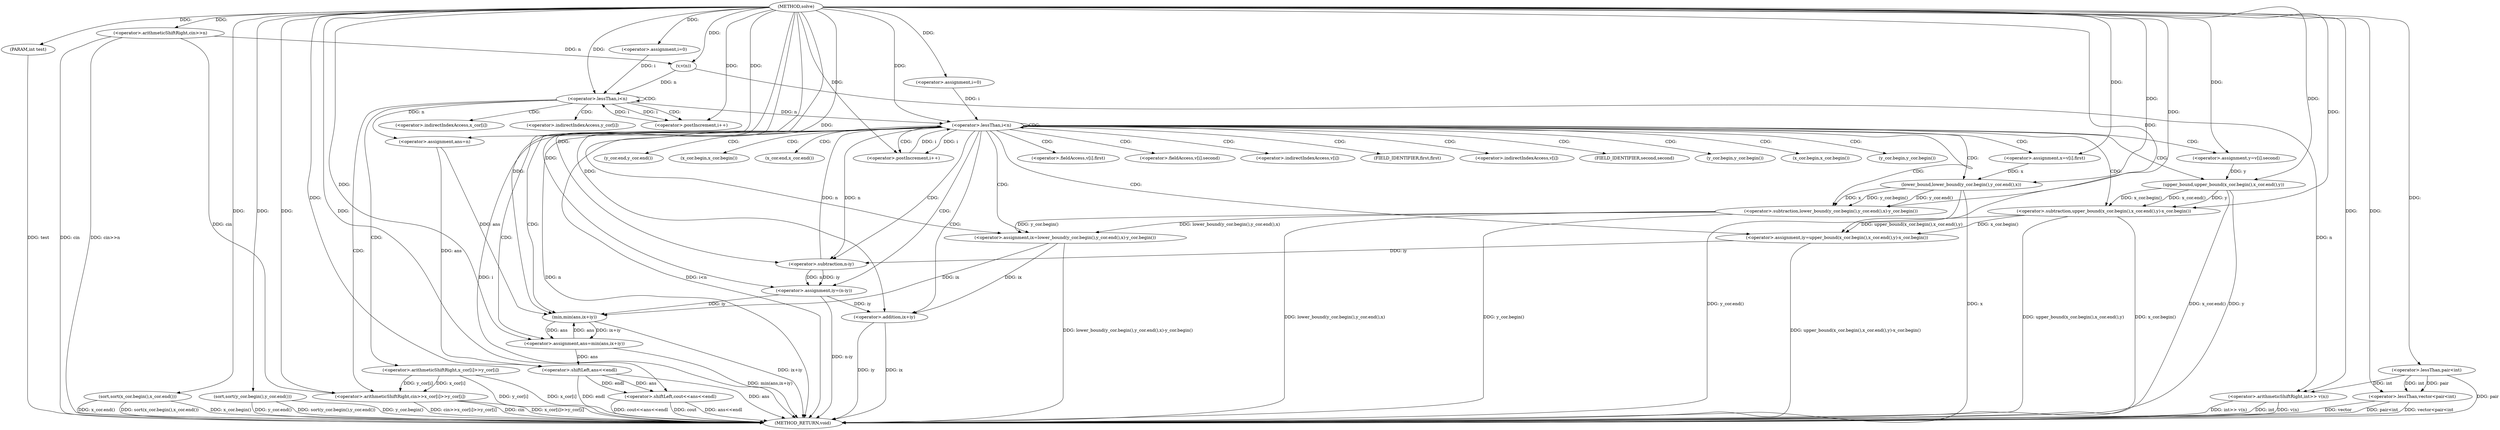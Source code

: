 digraph "solve" {  
"1000124" [label = "(METHOD,solve)" ]
"1000236" [label = "(METHOD_RETURN,void)" ]
"1000125" [label = "(PARAM,int test)" ]
"1000128" [label = "(<operator>.arithmeticShiftRight,cin>>n)" ]
"1000164" [label = "(sort,sort(x_cor.begin(),x_cor.end()))" ]
"1000167" [label = "(sort,sort(y_cor.begin(),y_cor.end()))" ]
"1000171" [label = "(<operator>.assignment,ans=n)" ]
"1000231" [label = "(<operator>.shiftLeft,cout<<ans<<endl)" ]
"1000134" [label = "(<operator>.lessThan,vector<pair<int)" ]
"1000139" [label = "(<operator>.arithmeticShiftRight,int>> v(n))" ]
"1000145" [label = "(<operator>.assignment,i=0)" ]
"1000148" [label = "(<operator>.lessThan,i<n)" ]
"1000151" [label = "(<operator>.postIncrement,i++)" ]
"1000176" [label = "(<operator>.assignment,i=0)" ]
"1000179" [label = "(<operator>.lessThan,i<n)" ]
"1000182" [label = "(<operator>.postIncrement,i++)" ]
"1000154" [label = "(<operator>.arithmeticShiftRight,cin>>x_cor[i]>>y_cor[i])" ]
"1000186" [label = "(<operator>.assignment,x=v[i].first)" ]
"1000194" [label = "(<operator>.assignment,y=v[i].second)" ]
"1000202" [label = "(<operator>.assignment,ix=lower_bound(y_cor.begin(),y_cor.end(),x)-y_cor.begin())" ]
"1000211" [label = "(<operator>.assignment,iy=upper_bound(x_cor.begin(),x_cor.end(),y)-x_cor.begin())" ]
"1000219" [label = "(<operator>.assignment,iy=(n-iy))" ]
"1000224" [label = "(<operator>.assignment,ans=min(ans,ix+iy))" ]
"1000233" [label = "(<operator>.shiftLeft,ans<<endl)" ]
"1000136" [label = "(<operator>.lessThan,pair<int)" ]
"1000141" [label = "(v,v(n))" ]
"1000156" [label = "(<operator>.arithmeticShiftRight,x_cor[i]>>y_cor[i])" ]
"1000204" [label = "(<operator>.subtraction,lower_bound(y_cor.begin(),y_cor.end(),x)-y_cor.begin())" ]
"1000213" [label = "(<operator>.subtraction,upper_bound(x_cor.begin(),x_cor.end(),y)-x_cor.begin())" ]
"1000221" [label = "(<operator>.subtraction,n-iy)" ]
"1000226" [label = "(min,min(ans,ix+iy))" ]
"1000205" [label = "(lower_bound,lower_bound(y_cor.begin(),y_cor.end(),x))" ]
"1000214" [label = "(upper_bound,upper_bound(x_cor.begin(),x_cor.end(),y))" ]
"1000228" [label = "(<operator>.addition,ix+iy)" ]
"1000188" [label = "(<operator>.fieldAccess,v[i].first)" ]
"1000196" [label = "(<operator>.fieldAccess,v[i].second)" ]
"1000157" [label = "(<operator>.indirectIndexAccess,x_cor[i])" ]
"1000160" [label = "(<operator>.indirectIndexAccess,y_cor[i])" ]
"1000189" [label = "(<operator>.indirectIndexAccess,v[i])" ]
"1000192" [label = "(FIELD_IDENTIFIER,first,first)" ]
"1000197" [label = "(<operator>.indirectIndexAccess,v[i])" ]
"1000200" [label = "(FIELD_IDENTIFIER,second,second)" ]
"1000209" [label = "(y_cor.begin,y_cor.begin())" ]
"1000218" [label = "(x_cor.begin,x_cor.begin())" ]
"1000206" [label = "(y_cor.begin,y_cor.begin())" ]
"1000207" [label = "(y_cor.end,y_cor.end())" ]
"1000215" [label = "(x_cor.begin,x_cor.begin())" ]
"1000216" [label = "(x_cor.end,x_cor.end())" ]
  "1000125" -> "1000236"  [ label = "DDG: test"] 
  "1000128" -> "1000236"  [ label = "DDG: cin"] 
  "1000128" -> "1000236"  [ label = "DDG: cin>>n"] 
  "1000134" -> "1000236"  [ label = "DDG: pair<int"] 
  "1000134" -> "1000236"  [ label = "DDG: vector<pair<int"] 
  "1000139" -> "1000236"  [ label = "DDG: int"] 
  "1000139" -> "1000236"  [ label = "DDG: v(n)"] 
  "1000139" -> "1000236"  [ label = "DDG: int>> v(n)"] 
  "1000164" -> "1000236"  [ label = "DDG: x_cor.begin()"] 
  "1000164" -> "1000236"  [ label = "DDG: x_cor.end()"] 
  "1000164" -> "1000236"  [ label = "DDG: sort(x_cor.begin(),x_cor.end())"] 
  "1000167" -> "1000236"  [ label = "DDG: y_cor.begin()"] 
  "1000167" -> "1000236"  [ label = "DDG: y_cor.end()"] 
  "1000167" -> "1000236"  [ label = "DDG: sort(y_cor.begin(),y_cor.end())"] 
  "1000179" -> "1000236"  [ label = "DDG: i"] 
  "1000179" -> "1000236"  [ label = "DDG: n"] 
  "1000179" -> "1000236"  [ label = "DDG: i<n"] 
  "1000233" -> "1000236"  [ label = "DDG: ans"] 
  "1000231" -> "1000236"  [ label = "DDG: ans<<endl"] 
  "1000231" -> "1000236"  [ label = "DDG: cout<<ans<<endl"] 
  "1000205" -> "1000236"  [ label = "DDG: y_cor.end()"] 
  "1000205" -> "1000236"  [ label = "DDG: x"] 
  "1000204" -> "1000236"  [ label = "DDG: lower_bound(y_cor.begin(),y_cor.end(),x)"] 
  "1000204" -> "1000236"  [ label = "DDG: y_cor.begin()"] 
  "1000202" -> "1000236"  [ label = "DDG: lower_bound(y_cor.begin(),y_cor.end(),x)-y_cor.begin()"] 
  "1000214" -> "1000236"  [ label = "DDG: x_cor.end()"] 
  "1000214" -> "1000236"  [ label = "DDG: y"] 
  "1000213" -> "1000236"  [ label = "DDG: upper_bound(x_cor.begin(),x_cor.end(),y)"] 
  "1000213" -> "1000236"  [ label = "DDG: x_cor.begin()"] 
  "1000211" -> "1000236"  [ label = "DDG: upper_bound(x_cor.begin(),x_cor.end(),y)-x_cor.begin()"] 
  "1000219" -> "1000236"  [ label = "DDG: n-iy"] 
  "1000228" -> "1000236"  [ label = "DDG: ix"] 
  "1000228" -> "1000236"  [ label = "DDG: iy"] 
  "1000226" -> "1000236"  [ label = "DDG: ix+iy"] 
  "1000224" -> "1000236"  [ label = "DDG: min(ans,ix+iy)"] 
  "1000154" -> "1000236"  [ label = "DDG: cin"] 
  "1000156" -> "1000236"  [ label = "DDG: x_cor[i]"] 
  "1000156" -> "1000236"  [ label = "DDG: y_cor[i]"] 
  "1000154" -> "1000236"  [ label = "DDG: x_cor[i]>>y_cor[i]"] 
  "1000154" -> "1000236"  [ label = "DDG: cin>>x_cor[i]>>y_cor[i]"] 
  "1000233" -> "1000236"  [ label = "DDG: endl"] 
  "1000136" -> "1000236"  [ label = "DDG: pair"] 
  "1000231" -> "1000236"  [ label = "DDG: cout"] 
  "1000134" -> "1000236"  [ label = "DDG: vector"] 
  "1000124" -> "1000125"  [ label = "DDG: "] 
  "1000148" -> "1000171"  [ label = "DDG: n"] 
  "1000124" -> "1000171"  [ label = "DDG: "] 
  "1000124" -> "1000128"  [ label = "DDG: "] 
  "1000124" -> "1000145"  [ label = "DDG: "] 
  "1000124" -> "1000164"  [ label = "DDG: "] 
  "1000124" -> "1000167"  [ label = "DDG: "] 
  "1000124" -> "1000176"  [ label = "DDG: "] 
  "1000124" -> "1000231"  [ label = "DDG: "] 
  "1000233" -> "1000231"  [ label = "DDG: endl"] 
  "1000233" -> "1000231"  [ label = "DDG: ans"] 
  "1000124" -> "1000134"  [ label = "DDG: "] 
  "1000136" -> "1000134"  [ label = "DDG: pair"] 
  "1000136" -> "1000134"  [ label = "DDG: int"] 
  "1000136" -> "1000139"  [ label = "DDG: int"] 
  "1000124" -> "1000139"  [ label = "DDG: "] 
  "1000141" -> "1000139"  [ label = "DDG: n"] 
  "1000145" -> "1000148"  [ label = "DDG: i"] 
  "1000151" -> "1000148"  [ label = "DDG: i"] 
  "1000124" -> "1000148"  [ label = "DDG: "] 
  "1000141" -> "1000148"  [ label = "DDG: n"] 
  "1000148" -> "1000151"  [ label = "DDG: i"] 
  "1000124" -> "1000151"  [ label = "DDG: "] 
  "1000176" -> "1000179"  [ label = "DDG: i"] 
  "1000182" -> "1000179"  [ label = "DDG: i"] 
  "1000124" -> "1000179"  [ label = "DDG: "] 
  "1000221" -> "1000179"  [ label = "DDG: n"] 
  "1000148" -> "1000179"  [ label = "DDG: n"] 
  "1000179" -> "1000182"  [ label = "DDG: i"] 
  "1000124" -> "1000182"  [ label = "DDG: "] 
  "1000204" -> "1000202"  [ label = "DDG: y_cor.begin()"] 
  "1000204" -> "1000202"  [ label = "DDG: lower_bound(y_cor.begin(),y_cor.end(),x)"] 
  "1000213" -> "1000211"  [ label = "DDG: x_cor.begin()"] 
  "1000213" -> "1000211"  [ label = "DDG: upper_bound(x_cor.begin(),x_cor.end(),y)"] 
  "1000221" -> "1000219"  [ label = "DDG: n"] 
  "1000221" -> "1000219"  [ label = "DDG: iy"] 
  "1000226" -> "1000224"  [ label = "DDG: ans"] 
  "1000226" -> "1000224"  [ label = "DDG: ix+iy"] 
  "1000171" -> "1000233"  [ label = "DDG: ans"] 
  "1000224" -> "1000233"  [ label = "DDG: ans"] 
  "1000124" -> "1000233"  [ label = "DDG: "] 
  "1000124" -> "1000136"  [ label = "DDG: "] 
  "1000128" -> "1000141"  [ label = "DDG: n"] 
  "1000124" -> "1000141"  [ label = "DDG: "] 
  "1000128" -> "1000154"  [ label = "DDG: cin"] 
  "1000124" -> "1000154"  [ label = "DDG: "] 
  "1000156" -> "1000154"  [ label = "DDG: y_cor[i]"] 
  "1000156" -> "1000154"  [ label = "DDG: x_cor[i]"] 
  "1000124" -> "1000186"  [ label = "DDG: "] 
  "1000124" -> "1000194"  [ label = "DDG: "] 
  "1000124" -> "1000202"  [ label = "DDG: "] 
  "1000124" -> "1000211"  [ label = "DDG: "] 
  "1000124" -> "1000219"  [ label = "DDG: "] 
  "1000124" -> "1000224"  [ label = "DDG: "] 
  "1000205" -> "1000204"  [ label = "DDG: y_cor.end()"] 
  "1000205" -> "1000204"  [ label = "DDG: x"] 
  "1000205" -> "1000204"  [ label = "DDG: y_cor.begin()"] 
  "1000124" -> "1000204"  [ label = "DDG: "] 
  "1000214" -> "1000213"  [ label = "DDG: x_cor.begin()"] 
  "1000214" -> "1000213"  [ label = "DDG: x_cor.end()"] 
  "1000214" -> "1000213"  [ label = "DDG: y"] 
  "1000124" -> "1000213"  [ label = "DDG: "] 
  "1000179" -> "1000221"  [ label = "DDG: n"] 
  "1000124" -> "1000221"  [ label = "DDG: "] 
  "1000211" -> "1000221"  [ label = "DDG: iy"] 
  "1000171" -> "1000226"  [ label = "DDG: ans"] 
  "1000224" -> "1000226"  [ label = "DDG: ans"] 
  "1000124" -> "1000226"  [ label = "DDG: "] 
  "1000219" -> "1000226"  [ label = "DDG: iy"] 
  "1000202" -> "1000226"  [ label = "DDG: ix"] 
  "1000124" -> "1000205"  [ label = "DDG: "] 
  "1000186" -> "1000205"  [ label = "DDG: x"] 
  "1000124" -> "1000214"  [ label = "DDG: "] 
  "1000194" -> "1000214"  [ label = "DDG: y"] 
  "1000202" -> "1000228"  [ label = "DDG: ix"] 
  "1000124" -> "1000228"  [ label = "DDG: "] 
  "1000219" -> "1000228"  [ label = "DDG: iy"] 
  "1000148" -> "1000156"  [ label = "CDG: "] 
  "1000148" -> "1000148"  [ label = "CDG: "] 
  "1000148" -> "1000157"  [ label = "CDG: "] 
  "1000148" -> "1000154"  [ label = "CDG: "] 
  "1000148" -> "1000151"  [ label = "CDG: "] 
  "1000148" -> "1000160"  [ label = "CDG: "] 
  "1000179" -> "1000200"  [ label = "CDG: "] 
  "1000179" -> "1000211"  [ label = "CDG: "] 
  "1000179" -> "1000221"  [ label = "CDG: "] 
  "1000179" -> "1000182"  [ label = "CDG: "] 
  "1000179" -> "1000197"  [ label = "CDG: "] 
  "1000179" -> "1000213"  [ label = "CDG: "] 
  "1000179" -> "1000186"  [ label = "CDG: "] 
  "1000179" -> "1000216"  [ label = "CDG: "] 
  "1000179" -> "1000204"  [ label = "CDG: "] 
  "1000179" -> "1000189"  [ label = "CDG: "] 
  "1000179" -> "1000219"  [ label = "CDG: "] 
  "1000179" -> "1000196"  [ label = "CDG: "] 
  "1000179" -> "1000215"  [ label = "CDG: "] 
  "1000179" -> "1000188"  [ label = "CDG: "] 
  "1000179" -> "1000207"  [ label = "CDG: "] 
  "1000179" -> "1000206"  [ label = "CDG: "] 
  "1000179" -> "1000214"  [ label = "CDG: "] 
  "1000179" -> "1000205"  [ label = "CDG: "] 
  "1000179" -> "1000218"  [ label = "CDG: "] 
  "1000179" -> "1000202"  [ label = "CDG: "] 
  "1000179" -> "1000179"  [ label = "CDG: "] 
  "1000179" -> "1000224"  [ label = "CDG: "] 
  "1000179" -> "1000194"  [ label = "CDG: "] 
  "1000179" -> "1000192"  [ label = "CDG: "] 
  "1000179" -> "1000209"  [ label = "CDG: "] 
  "1000179" -> "1000226"  [ label = "CDG: "] 
  "1000179" -> "1000228"  [ label = "CDG: "] 
}
